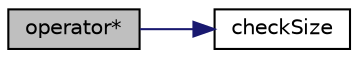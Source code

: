 digraph "operator*"
{
 // LATEX_PDF_SIZE
  edge [fontname="Helvetica",fontsize="10",labelfontname="Helvetica",labelfontsize="10"];
  node [fontname="Helvetica",fontsize="10",shape=record];
  rankdir="LR";
  Node1 [label="operator*",height=0.2,width=0.4,color="black", fillcolor="grey75", style="filled", fontcolor="black",tooltip=" "];
  Node1 -> Node2 [color="midnightblue",fontsize="10",style="solid",fontname="Helvetica"];
  Node2 [label="checkSize",height=0.2,width=0.4,color="black", fillcolor="white", style="filled",URL="$fieldOperations_8h.html#af9802c715dbb59acad275a7e2c9a1724",tooltip=" "];
}
